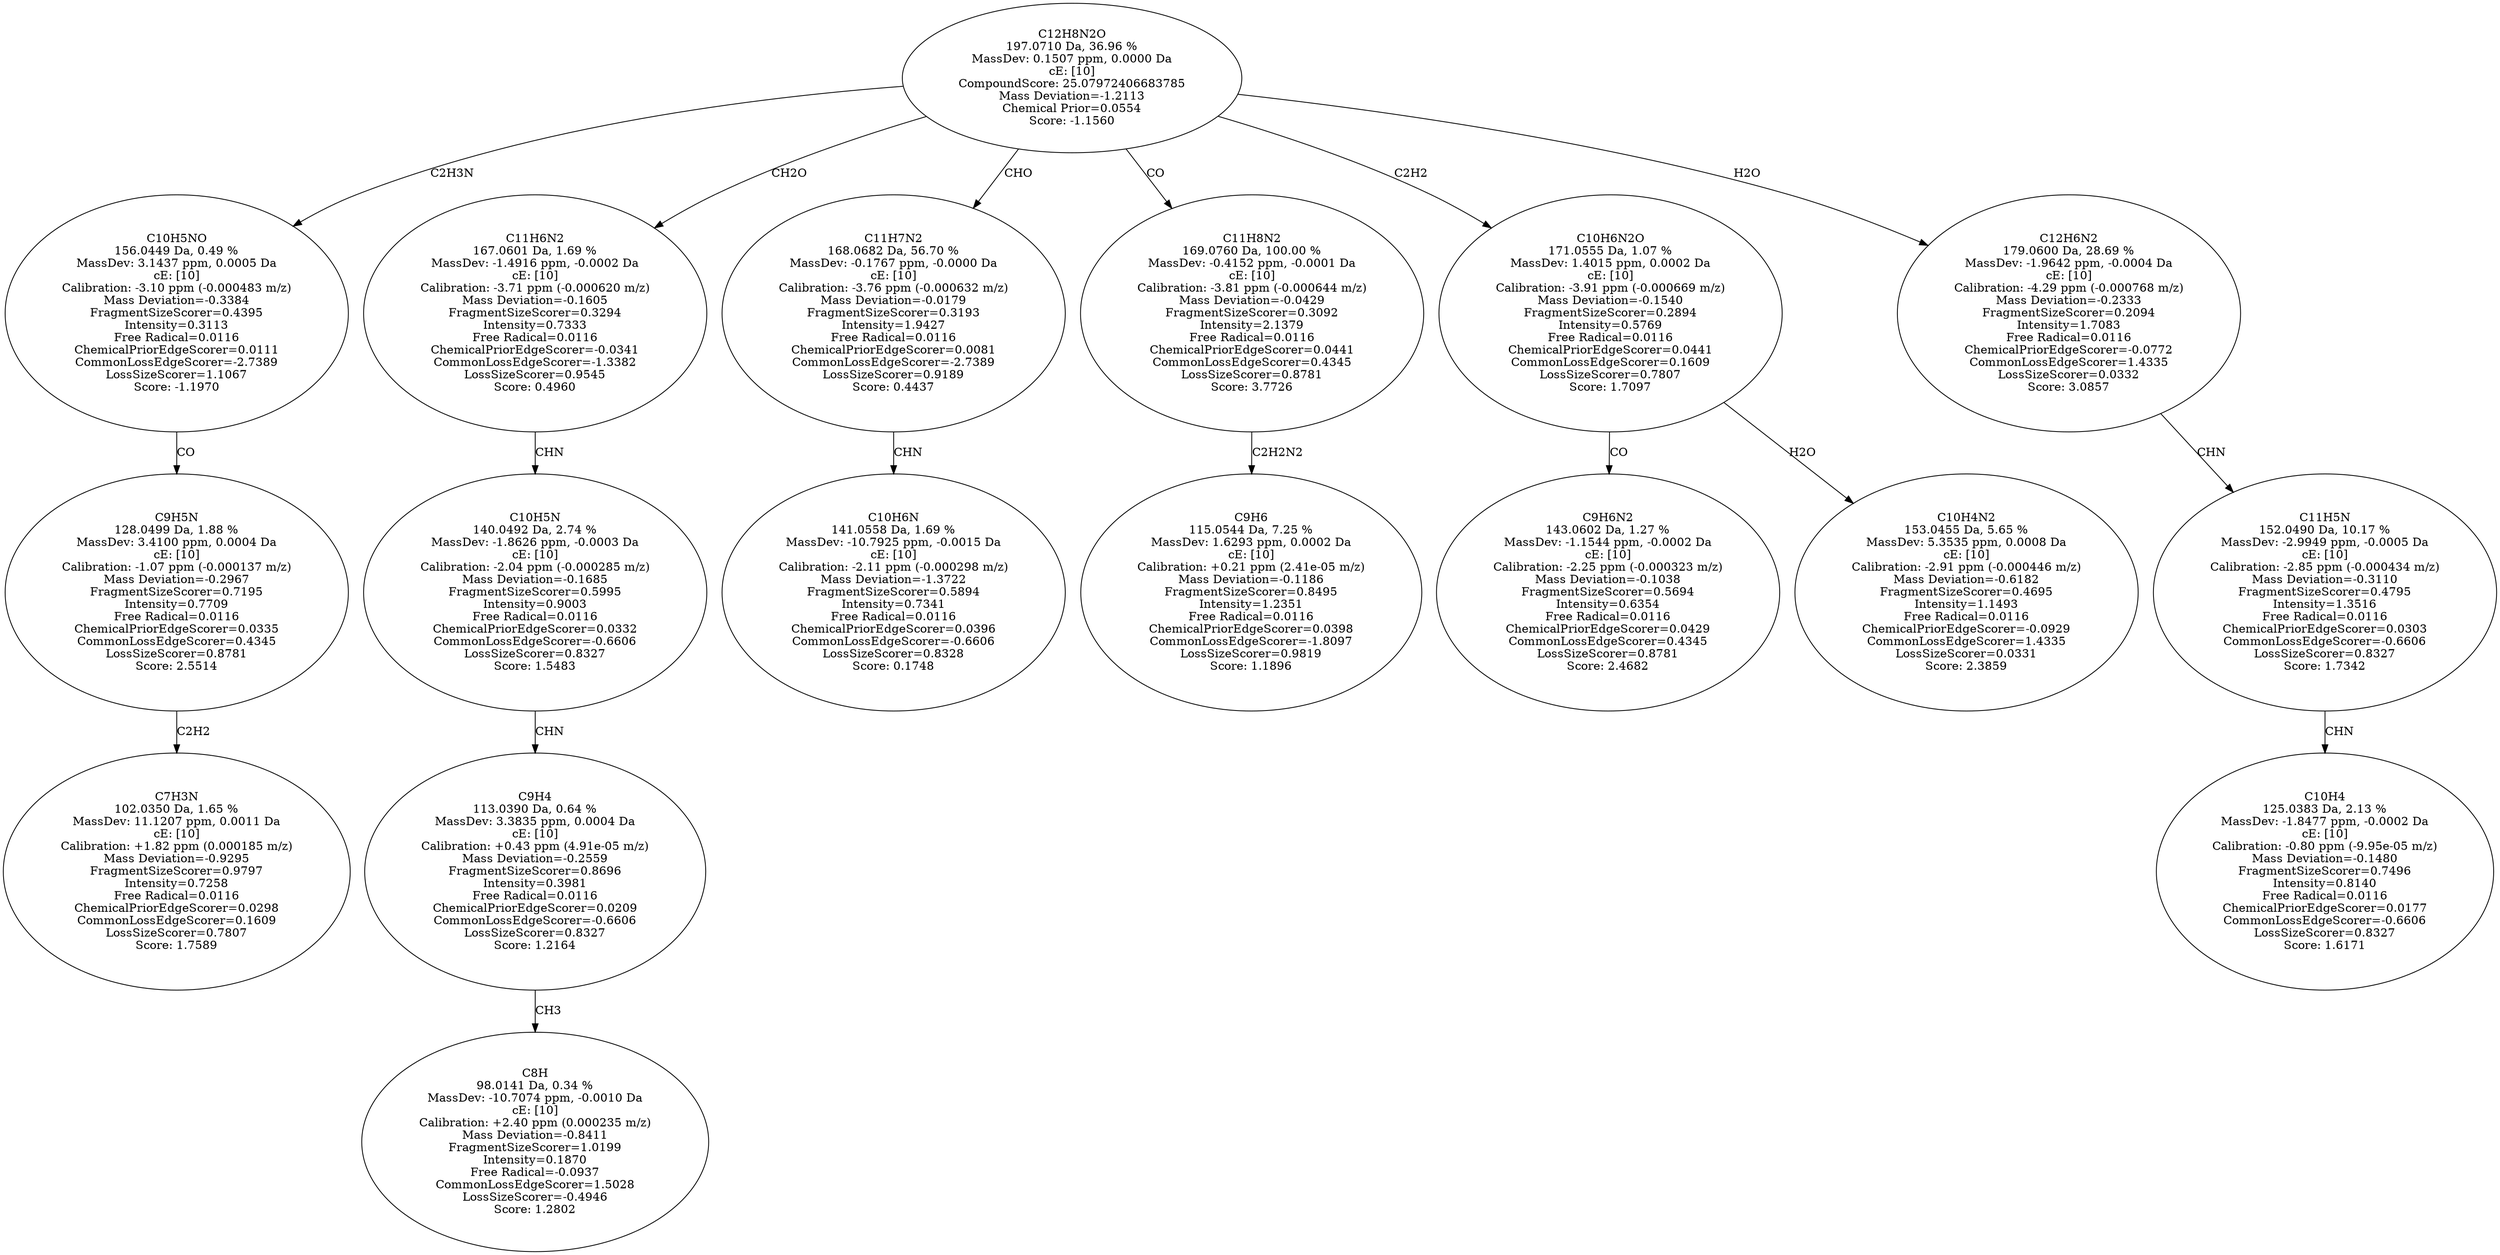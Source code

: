 strict digraph {
v1 [label="C7H3N\n102.0350 Da, 1.65 %\nMassDev: 11.1207 ppm, 0.0011 Da\ncE: [10]\nCalibration: +1.82 ppm (0.000185 m/z)\nMass Deviation=-0.9295\nFragmentSizeScorer=0.9797\nIntensity=0.7258\nFree Radical=0.0116\nChemicalPriorEdgeScorer=0.0298\nCommonLossEdgeScorer=0.1609\nLossSizeScorer=0.7807\nScore: 1.7589"];
v2 [label="C9H5N\n128.0499 Da, 1.88 %\nMassDev: 3.4100 ppm, 0.0004 Da\ncE: [10]\nCalibration: -1.07 ppm (-0.000137 m/z)\nMass Deviation=-0.2967\nFragmentSizeScorer=0.7195\nIntensity=0.7709\nFree Radical=0.0116\nChemicalPriorEdgeScorer=0.0335\nCommonLossEdgeScorer=0.4345\nLossSizeScorer=0.8781\nScore: 2.5514"];
v3 [label="C10H5NO\n156.0449 Da, 0.49 %\nMassDev: 3.1437 ppm, 0.0005 Da\ncE: [10]\nCalibration: -3.10 ppm (-0.000483 m/z)\nMass Deviation=-0.3384\nFragmentSizeScorer=0.4395\nIntensity=0.3113\nFree Radical=0.0116\nChemicalPriorEdgeScorer=0.0111\nCommonLossEdgeScorer=-2.7389\nLossSizeScorer=1.1067\nScore: -1.1970"];
v4 [label="C8H\n98.0141 Da, 0.34 %\nMassDev: -10.7074 ppm, -0.0010 Da\ncE: [10]\nCalibration: +2.40 ppm (0.000235 m/z)\nMass Deviation=-0.8411\nFragmentSizeScorer=1.0199\nIntensity=0.1870\nFree Radical=-0.0937\nCommonLossEdgeScorer=1.5028\nLossSizeScorer=-0.4946\nScore: 1.2802"];
v5 [label="C9H4\n113.0390 Da, 0.64 %\nMassDev: 3.3835 ppm, 0.0004 Da\ncE: [10]\nCalibration: +0.43 ppm (4.91e-05 m/z)\nMass Deviation=-0.2559\nFragmentSizeScorer=0.8696\nIntensity=0.3981\nFree Radical=0.0116\nChemicalPriorEdgeScorer=0.0209\nCommonLossEdgeScorer=-0.6606\nLossSizeScorer=0.8327\nScore: 1.2164"];
v6 [label="C10H5N\n140.0492 Da, 2.74 %\nMassDev: -1.8626 ppm, -0.0003 Da\ncE: [10]\nCalibration: -2.04 ppm (-0.000285 m/z)\nMass Deviation=-0.1685\nFragmentSizeScorer=0.5995\nIntensity=0.9003\nFree Radical=0.0116\nChemicalPriorEdgeScorer=0.0332\nCommonLossEdgeScorer=-0.6606\nLossSizeScorer=0.8327\nScore: 1.5483"];
v7 [label="C11H6N2\n167.0601 Da, 1.69 %\nMassDev: -1.4916 ppm, -0.0002 Da\ncE: [10]\nCalibration: -3.71 ppm (-0.000620 m/z)\nMass Deviation=-0.1605\nFragmentSizeScorer=0.3294\nIntensity=0.7333\nFree Radical=0.0116\nChemicalPriorEdgeScorer=-0.0341\nCommonLossEdgeScorer=-1.3382\nLossSizeScorer=0.9545\nScore: 0.4960"];
v8 [label="C10H6N\n141.0558 Da, 1.69 %\nMassDev: -10.7925 ppm, -0.0015 Da\ncE: [10]\nCalibration: -2.11 ppm (-0.000298 m/z)\nMass Deviation=-1.3722\nFragmentSizeScorer=0.5894\nIntensity=0.7341\nFree Radical=0.0116\nChemicalPriorEdgeScorer=0.0396\nCommonLossEdgeScorer=-0.6606\nLossSizeScorer=0.8328\nScore: 0.1748"];
v9 [label="C11H7N2\n168.0682 Da, 56.70 %\nMassDev: -0.1767 ppm, -0.0000 Da\ncE: [10]\nCalibration: -3.76 ppm (-0.000632 m/z)\nMass Deviation=-0.0179\nFragmentSizeScorer=0.3193\nIntensity=1.9427\nFree Radical=0.0116\nChemicalPriorEdgeScorer=0.0081\nCommonLossEdgeScorer=-2.7389\nLossSizeScorer=0.9189\nScore: 0.4437"];
v10 [label="C9H6\n115.0544 Da, 7.25 %\nMassDev: 1.6293 ppm, 0.0002 Da\ncE: [10]\nCalibration: +0.21 ppm (2.41e-05 m/z)\nMass Deviation=-0.1186\nFragmentSizeScorer=0.8495\nIntensity=1.2351\nFree Radical=0.0116\nChemicalPriorEdgeScorer=0.0398\nCommonLossEdgeScorer=-1.8097\nLossSizeScorer=0.9819\nScore: 1.1896"];
v11 [label="C11H8N2\n169.0760 Da, 100.00 %\nMassDev: -0.4152 ppm, -0.0001 Da\ncE: [10]\nCalibration: -3.81 ppm (-0.000644 m/z)\nMass Deviation=-0.0429\nFragmentSizeScorer=0.3092\nIntensity=2.1379\nFree Radical=0.0116\nChemicalPriorEdgeScorer=0.0441\nCommonLossEdgeScorer=0.4345\nLossSizeScorer=0.8781\nScore: 3.7726"];
v12 [label="C9H6N2\n143.0602 Da, 1.27 %\nMassDev: -1.1544 ppm, -0.0002 Da\ncE: [10]\nCalibration: -2.25 ppm (-0.000323 m/z)\nMass Deviation=-0.1038\nFragmentSizeScorer=0.5694\nIntensity=0.6354\nFree Radical=0.0116\nChemicalPriorEdgeScorer=0.0429\nCommonLossEdgeScorer=0.4345\nLossSizeScorer=0.8781\nScore: 2.4682"];
v13 [label="C10H4N2\n153.0455 Da, 5.65 %\nMassDev: 5.3535 ppm, 0.0008 Da\ncE: [10]\nCalibration: -2.91 ppm (-0.000446 m/z)\nMass Deviation=-0.6182\nFragmentSizeScorer=0.4695\nIntensity=1.1493\nFree Radical=0.0116\nChemicalPriorEdgeScorer=-0.0929\nCommonLossEdgeScorer=1.4335\nLossSizeScorer=0.0331\nScore: 2.3859"];
v14 [label="C10H6N2O\n171.0555 Da, 1.07 %\nMassDev: 1.4015 ppm, 0.0002 Da\ncE: [10]\nCalibration: -3.91 ppm (-0.000669 m/z)\nMass Deviation=-0.1540\nFragmentSizeScorer=0.2894\nIntensity=0.5769\nFree Radical=0.0116\nChemicalPriorEdgeScorer=0.0441\nCommonLossEdgeScorer=0.1609\nLossSizeScorer=0.7807\nScore: 1.7097"];
v15 [label="C10H4\n125.0383 Da, 2.13 %\nMassDev: -1.8477 ppm, -0.0002 Da\ncE: [10]\nCalibration: -0.80 ppm (-9.95e-05 m/z)\nMass Deviation=-0.1480\nFragmentSizeScorer=0.7496\nIntensity=0.8140\nFree Radical=0.0116\nChemicalPriorEdgeScorer=0.0177\nCommonLossEdgeScorer=-0.6606\nLossSizeScorer=0.8327\nScore: 1.6171"];
v16 [label="C11H5N\n152.0490 Da, 10.17 %\nMassDev: -2.9949 ppm, -0.0005 Da\ncE: [10]\nCalibration: -2.85 ppm (-0.000434 m/z)\nMass Deviation=-0.3110\nFragmentSizeScorer=0.4795\nIntensity=1.3516\nFree Radical=0.0116\nChemicalPriorEdgeScorer=0.0303\nCommonLossEdgeScorer=-0.6606\nLossSizeScorer=0.8327\nScore: 1.7342"];
v17 [label="C12H6N2\n179.0600 Da, 28.69 %\nMassDev: -1.9642 ppm, -0.0004 Da\ncE: [10]\nCalibration: -4.29 ppm (-0.000768 m/z)\nMass Deviation=-0.2333\nFragmentSizeScorer=0.2094\nIntensity=1.7083\nFree Radical=0.0116\nChemicalPriorEdgeScorer=-0.0772\nCommonLossEdgeScorer=1.4335\nLossSizeScorer=0.0332\nScore: 3.0857"];
v18 [label="C12H8N2O\n197.0710 Da, 36.96 %\nMassDev: 0.1507 ppm, 0.0000 Da\ncE: [10]\nCompoundScore: 25.07972406683785\nMass Deviation=-1.2113\nChemical Prior=0.0554\nScore: -1.1560"];
v2 -> v1 [label="C2H2"];
v3 -> v2 [label="CO"];
v18 -> v3 [label="C2H3N"];
v5 -> v4 [label="CH3"];
v6 -> v5 [label="CHN"];
v7 -> v6 [label="CHN"];
v18 -> v7 [label="CH2O"];
v9 -> v8 [label="CHN"];
v18 -> v9 [label="CHO"];
v11 -> v10 [label="C2H2N2"];
v18 -> v11 [label="CO"];
v14 -> v12 [label="CO"];
v14 -> v13 [label="H2O"];
v18 -> v14 [label="C2H2"];
v16 -> v15 [label="CHN"];
v17 -> v16 [label="CHN"];
v18 -> v17 [label="H2O"];
}